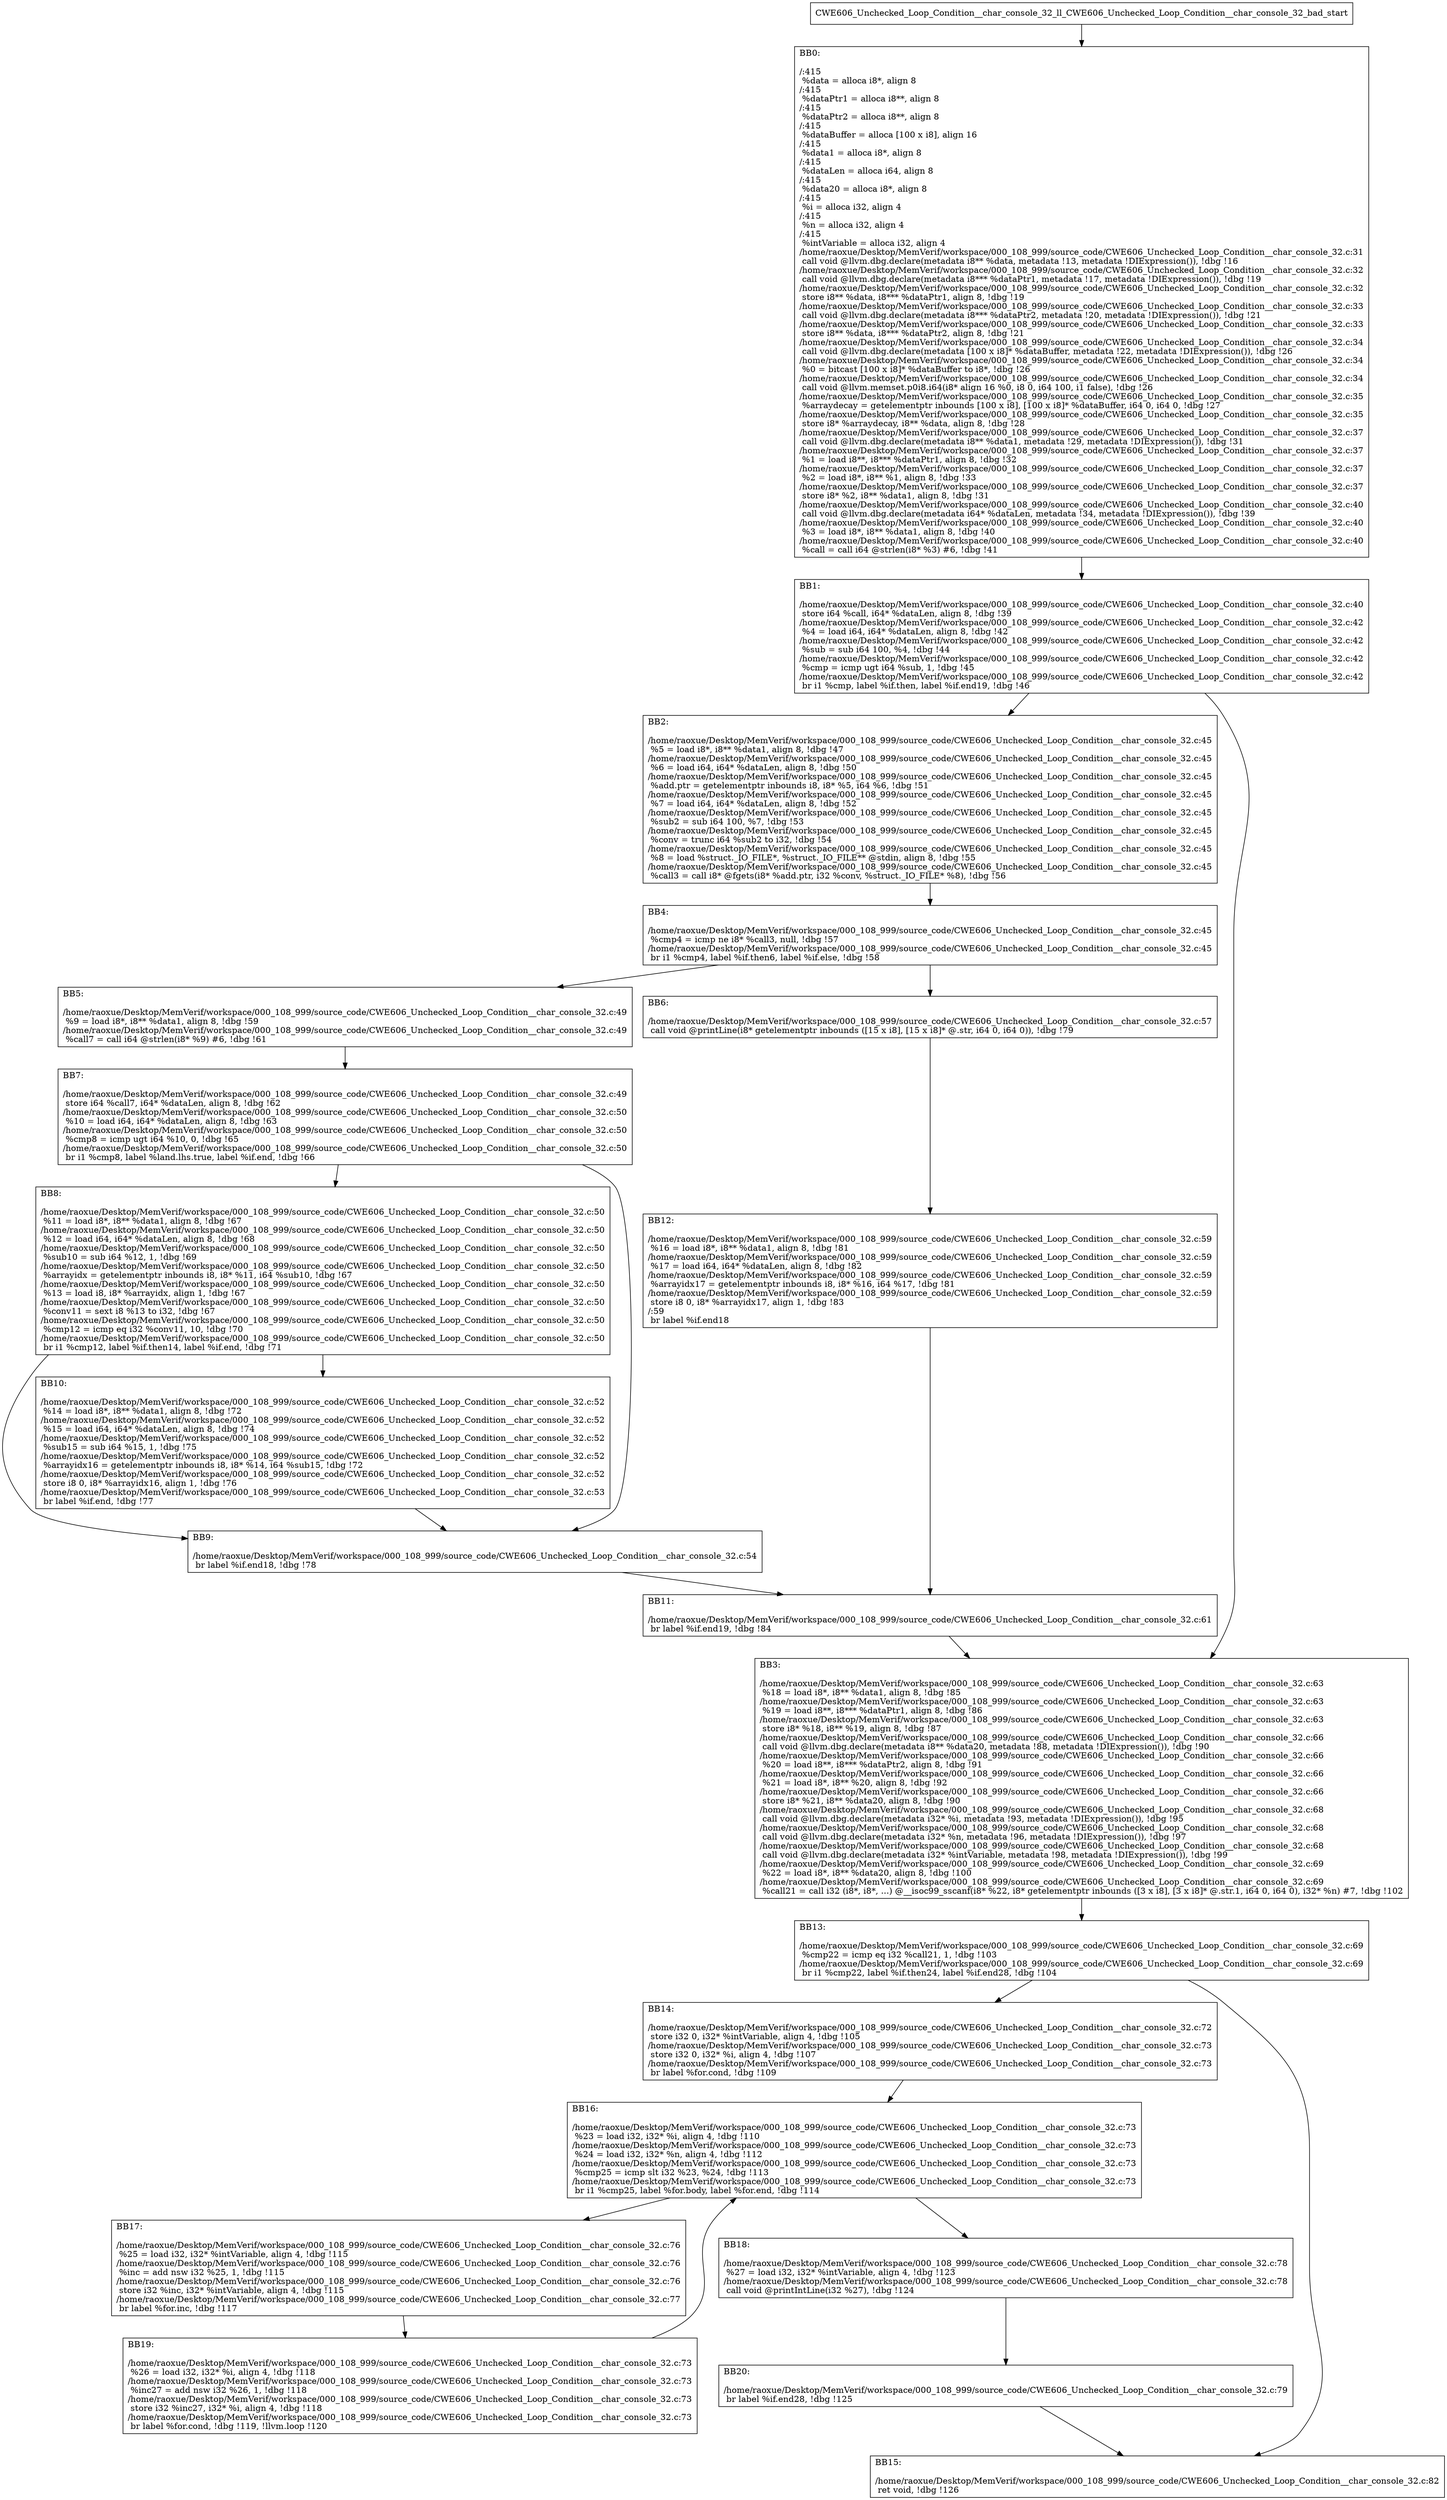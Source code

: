 digraph "CFG for'CWE606_Unchecked_Loop_Condition__char_console_32_ll_CWE606_Unchecked_Loop_Condition__char_console_32_bad' function" {
	BBCWE606_Unchecked_Loop_Condition__char_console_32_ll_CWE606_Unchecked_Loop_Condition__char_console_32_bad_start[shape=record,label="{CWE606_Unchecked_Loop_Condition__char_console_32_ll_CWE606_Unchecked_Loop_Condition__char_console_32_bad_start}"];
	BBCWE606_Unchecked_Loop_Condition__char_console_32_ll_CWE606_Unchecked_Loop_Condition__char_console_32_bad_start-> CWE606_Unchecked_Loop_Condition__char_console_32_ll_CWE606_Unchecked_Loop_Condition__char_console_32_badBB0;
	CWE606_Unchecked_Loop_Condition__char_console_32_ll_CWE606_Unchecked_Loop_Condition__char_console_32_badBB0 [shape=record, label="{BB0:\l\l/:415\l
  %data = alloca i8*, align 8\l
/:415\l
  %dataPtr1 = alloca i8**, align 8\l
/:415\l
  %dataPtr2 = alloca i8**, align 8\l
/:415\l
  %dataBuffer = alloca [100 x i8], align 16\l
/:415\l
  %data1 = alloca i8*, align 8\l
/:415\l
  %dataLen = alloca i64, align 8\l
/:415\l
  %data20 = alloca i8*, align 8\l
/:415\l
  %i = alloca i32, align 4\l
/:415\l
  %n = alloca i32, align 4\l
/:415\l
  %intVariable = alloca i32, align 4\l
/home/raoxue/Desktop/MemVerif/workspace/000_108_999/source_code/CWE606_Unchecked_Loop_Condition__char_console_32.c:31\l
  call void @llvm.dbg.declare(metadata i8** %data, metadata !13, metadata !DIExpression()), !dbg !16\l
/home/raoxue/Desktop/MemVerif/workspace/000_108_999/source_code/CWE606_Unchecked_Loop_Condition__char_console_32.c:32\l
  call void @llvm.dbg.declare(metadata i8*** %dataPtr1, metadata !17, metadata !DIExpression()), !dbg !19\l
/home/raoxue/Desktop/MemVerif/workspace/000_108_999/source_code/CWE606_Unchecked_Loop_Condition__char_console_32.c:32\l
  store i8** %data, i8*** %dataPtr1, align 8, !dbg !19\l
/home/raoxue/Desktop/MemVerif/workspace/000_108_999/source_code/CWE606_Unchecked_Loop_Condition__char_console_32.c:33\l
  call void @llvm.dbg.declare(metadata i8*** %dataPtr2, metadata !20, metadata !DIExpression()), !dbg !21\l
/home/raoxue/Desktop/MemVerif/workspace/000_108_999/source_code/CWE606_Unchecked_Loop_Condition__char_console_32.c:33\l
  store i8** %data, i8*** %dataPtr2, align 8, !dbg !21\l
/home/raoxue/Desktop/MemVerif/workspace/000_108_999/source_code/CWE606_Unchecked_Loop_Condition__char_console_32.c:34\l
  call void @llvm.dbg.declare(metadata [100 x i8]* %dataBuffer, metadata !22, metadata !DIExpression()), !dbg !26\l
/home/raoxue/Desktop/MemVerif/workspace/000_108_999/source_code/CWE606_Unchecked_Loop_Condition__char_console_32.c:34\l
  %0 = bitcast [100 x i8]* %dataBuffer to i8*, !dbg !26\l
/home/raoxue/Desktop/MemVerif/workspace/000_108_999/source_code/CWE606_Unchecked_Loop_Condition__char_console_32.c:34\l
  call void @llvm.memset.p0i8.i64(i8* align 16 %0, i8 0, i64 100, i1 false), !dbg !26\l
/home/raoxue/Desktop/MemVerif/workspace/000_108_999/source_code/CWE606_Unchecked_Loop_Condition__char_console_32.c:35\l
  %arraydecay = getelementptr inbounds [100 x i8], [100 x i8]* %dataBuffer, i64 0, i64 0, !dbg !27\l
/home/raoxue/Desktop/MemVerif/workspace/000_108_999/source_code/CWE606_Unchecked_Loop_Condition__char_console_32.c:35\l
  store i8* %arraydecay, i8** %data, align 8, !dbg !28\l
/home/raoxue/Desktop/MemVerif/workspace/000_108_999/source_code/CWE606_Unchecked_Loop_Condition__char_console_32.c:37\l
  call void @llvm.dbg.declare(metadata i8** %data1, metadata !29, metadata !DIExpression()), !dbg !31\l
/home/raoxue/Desktop/MemVerif/workspace/000_108_999/source_code/CWE606_Unchecked_Loop_Condition__char_console_32.c:37\l
  %1 = load i8**, i8*** %dataPtr1, align 8, !dbg !32\l
/home/raoxue/Desktop/MemVerif/workspace/000_108_999/source_code/CWE606_Unchecked_Loop_Condition__char_console_32.c:37\l
  %2 = load i8*, i8** %1, align 8, !dbg !33\l
/home/raoxue/Desktop/MemVerif/workspace/000_108_999/source_code/CWE606_Unchecked_Loop_Condition__char_console_32.c:37\l
  store i8* %2, i8** %data1, align 8, !dbg !31\l
/home/raoxue/Desktop/MemVerif/workspace/000_108_999/source_code/CWE606_Unchecked_Loop_Condition__char_console_32.c:40\l
  call void @llvm.dbg.declare(metadata i64* %dataLen, metadata !34, metadata !DIExpression()), !dbg !39\l
/home/raoxue/Desktop/MemVerif/workspace/000_108_999/source_code/CWE606_Unchecked_Loop_Condition__char_console_32.c:40\l
  %3 = load i8*, i8** %data1, align 8, !dbg !40\l
/home/raoxue/Desktop/MemVerif/workspace/000_108_999/source_code/CWE606_Unchecked_Loop_Condition__char_console_32.c:40\l
  %call = call i64 @strlen(i8* %3) #6, !dbg !41\l
}"];
	CWE606_Unchecked_Loop_Condition__char_console_32_ll_CWE606_Unchecked_Loop_Condition__char_console_32_badBB0-> CWE606_Unchecked_Loop_Condition__char_console_32_ll_CWE606_Unchecked_Loop_Condition__char_console_32_badBB1;
	CWE606_Unchecked_Loop_Condition__char_console_32_ll_CWE606_Unchecked_Loop_Condition__char_console_32_badBB1 [shape=record, label="{BB1:\l\l/home/raoxue/Desktop/MemVerif/workspace/000_108_999/source_code/CWE606_Unchecked_Loop_Condition__char_console_32.c:40\l
  store i64 %call, i64* %dataLen, align 8, !dbg !39\l
/home/raoxue/Desktop/MemVerif/workspace/000_108_999/source_code/CWE606_Unchecked_Loop_Condition__char_console_32.c:42\l
  %4 = load i64, i64* %dataLen, align 8, !dbg !42\l
/home/raoxue/Desktop/MemVerif/workspace/000_108_999/source_code/CWE606_Unchecked_Loop_Condition__char_console_32.c:42\l
  %sub = sub i64 100, %4, !dbg !44\l
/home/raoxue/Desktop/MemVerif/workspace/000_108_999/source_code/CWE606_Unchecked_Loop_Condition__char_console_32.c:42\l
  %cmp = icmp ugt i64 %sub, 1, !dbg !45\l
/home/raoxue/Desktop/MemVerif/workspace/000_108_999/source_code/CWE606_Unchecked_Loop_Condition__char_console_32.c:42\l
  br i1 %cmp, label %if.then, label %if.end19, !dbg !46\l
}"];
	CWE606_Unchecked_Loop_Condition__char_console_32_ll_CWE606_Unchecked_Loop_Condition__char_console_32_badBB1-> CWE606_Unchecked_Loop_Condition__char_console_32_ll_CWE606_Unchecked_Loop_Condition__char_console_32_badBB2;
	CWE606_Unchecked_Loop_Condition__char_console_32_ll_CWE606_Unchecked_Loop_Condition__char_console_32_badBB1-> CWE606_Unchecked_Loop_Condition__char_console_32_ll_CWE606_Unchecked_Loop_Condition__char_console_32_badBB3;
	CWE606_Unchecked_Loop_Condition__char_console_32_ll_CWE606_Unchecked_Loop_Condition__char_console_32_badBB2 [shape=record, label="{BB2:\l\l/home/raoxue/Desktop/MemVerif/workspace/000_108_999/source_code/CWE606_Unchecked_Loop_Condition__char_console_32.c:45\l
  %5 = load i8*, i8** %data1, align 8, !dbg !47\l
/home/raoxue/Desktop/MemVerif/workspace/000_108_999/source_code/CWE606_Unchecked_Loop_Condition__char_console_32.c:45\l
  %6 = load i64, i64* %dataLen, align 8, !dbg !50\l
/home/raoxue/Desktop/MemVerif/workspace/000_108_999/source_code/CWE606_Unchecked_Loop_Condition__char_console_32.c:45\l
  %add.ptr = getelementptr inbounds i8, i8* %5, i64 %6, !dbg !51\l
/home/raoxue/Desktop/MemVerif/workspace/000_108_999/source_code/CWE606_Unchecked_Loop_Condition__char_console_32.c:45\l
  %7 = load i64, i64* %dataLen, align 8, !dbg !52\l
/home/raoxue/Desktop/MemVerif/workspace/000_108_999/source_code/CWE606_Unchecked_Loop_Condition__char_console_32.c:45\l
  %sub2 = sub i64 100, %7, !dbg !53\l
/home/raoxue/Desktop/MemVerif/workspace/000_108_999/source_code/CWE606_Unchecked_Loop_Condition__char_console_32.c:45\l
  %conv = trunc i64 %sub2 to i32, !dbg !54\l
/home/raoxue/Desktop/MemVerif/workspace/000_108_999/source_code/CWE606_Unchecked_Loop_Condition__char_console_32.c:45\l
  %8 = load %struct._IO_FILE*, %struct._IO_FILE** @stdin, align 8, !dbg !55\l
/home/raoxue/Desktop/MemVerif/workspace/000_108_999/source_code/CWE606_Unchecked_Loop_Condition__char_console_32.c:45\l
  %call3 = call i8* @fgets(i8* %add.ptr, i32 %conv, %struct._IO_FILE* %8), !dbg !56\l
}"];
	CWE606_Unchecked_Loop_Condition__char_console_32_ll_CWE606_Unchecked_Loop_Condition__char_console_32_badBB2-> CWE606_Unchecked_Loop_Condition__char_console_32_ll_CWE606_Unchecked_Loop_Condition__char_console_32_badBB4;
	CWE606_Unchecked_Loop_Condition__char_console_32_ll_CWE606_Unchecked_Loop_Condition__char_console_32_badBB4 [shape=record, label="{BB4:\l\l/home/raoxue/Desktop/MemVerif/workspace/000_108_999/source_code/CWE606_Unchecked_Loop_Condition__char_console_32.c:45\l
  %cmp4 = icmp ne i8* %call3, null, !dbg !57\l
/home/raoxue/Desktop/MemVerif/workspace/000_108_999/source_code/CWE606_Unchecked_Loop_Condition__char_console_32.c:45\l
  br i1 %cmp4, label %if.then6, label %if.else, !dbg !58\l
}"];
	CWE606_Unchecked_Loop_Condition__char_console_32_ll_CWE606_Unchecked_Loop_Condition__char_console_32_badBB4-> CWE606_Unchecked_Loop_Condition__char_console_32_ll_CWE606_Unchecked_Loop_Condition__char_console_32_badBB5;
	CWE606_Unchecked_Loop_Condition__char_console_32_ll_CWE606_Unchecked_Loop_Condition__char_console_32_badBB4-> CWE606_Unchecked_Loop_Condition__char_console_32_ll_CWE606_Unchecked_Loop_Condition__char_console_32_badBB6;
	CWE606_Unchecked_Loop_Condition__char_console_32_ll_CWE606_Unchecked_Loop_Condition__char_console_32_badBB5 [shape=record, label="{BB5:\l\l/home/raoxue/Desktop/MemVerif/workspace/000_108_999/source_code/CWE606_Unchecked_Loop_Condition__char_console_32.c:49\l
  %9 = load i8*, i8** %data1, align 8, !dbg !59\l
/home/raoxue/Desktop/MemVerif/workspace/000_108_999/source_code/CWE606_Unchecked_Loop_Condition__char_console_32.c:49\l
  %call7 = call i64 @strlen(i8* %9) #6, !dbg !61\l
}"];
	CWE606_Unchecked_Loop_Condition__char_console_32_ll_CWE606_Unchecked_Loop_Condition__char_console_32_badBB5-> CWE606_Unchecked_Loop_Condition__char_console_32_ll_CWE606_Unchecked_Loop_Condition__char_console_32_badBB7;
	CWE606_Unchecked_Loop_Condition__char_console_32_ll_CWE606_Unchecked_Loop_Condition__char_console_32_badBB7 [shape=record, label="{BB7:\l\l/home/raoxue/Desktop/MemVerif/workspace/000_108_999/source_code/CWE606_Unchecked_Loop_Condition__char_console_32.c:49\l
  store i64 %call7, i64* %dataLen, align 8, !dbg !62\l
/home/raoxue/Desktop/MemVerif/workspace/000_108_999/source_code/CWE606_Unchecked_Loop_Condition__char_console_32.c:50\l
  %10 = load i64, i64* %dataLen, align 8, !dbg !63\l
/home/raoxue/Desktop/MemVerif/workspace/000_108_999/source_code/CWE606_Unchecked_Loop_Condition__char_console_32.c:50\l
  %cmp8 = icmp ugt i64 %10, 0, !dbg !65\l
/home/raoxue/Desktop/MemVerif/workspace/000_108_999/source_code/CWE606_Unchecked_Loop_Condition__char_console_32.c:50\l
  br i1 %cmp8, label %land.lhs.true, label %if.end, !dbg !66\l
}"];
	CWE606_Unchecked_Loop_Condition__char_console_32_ll_CWE606_Unchecked_Loop_Condition__char_console_32_badBB7-> CWE606_Unchecked_Loop_Condition__char_console_32_ll_CWE606_Unchecked_Loop_Condition__char_console_32_badBB8;
	CWE606_Unchecked_Loop_Condition__char_console_32_ll_CWE606_Unchecked_Loop_Condition__char_console_32_badBB7-> CWE606_Unchecked_Loop_Condition__char_console_32_ll_CWE606_Unchecked_Loop_Condition__char_console_32_badBB9;
	CWE606_Unchecked_Loop_Condition__char_console_32_ll_CWE606_Unchecked_Loop_Condition__char_console_32_badBB8 [shape=record, label="{BB8:\l\l/home/raoxue/Desktop/MemVerif/workspace/000_108_999/source_code/CWE606_Unchecked_Loop_Condition__char_console_32.c:50\l
  %11 = load i8*, i8** %data1, align 8, !dbg !67\l
/home/raoxue/Desktop/MemVerif/workspace/000_108_999/source_code/CWE606_Unchecked_Loop_Condition__char_console_32.c:50\l
  %12 = load i64, i64* %dataLen, align 8, !dbg !68\l
/home/raoxue/Desktop/MemVerif/workspace/000_108_999/source_code/CWE606_Unchecked_Loop_Condition__char_console_32.c:50\l
  %sub10 = sub i64 %12, 1, !dbg !69\l
/home/raoxue/Desktop/MemVerif/workspace/000_108_999/source_code/CWE606_Unchecked_Loop_Condition__char_console_32.c:50\l
  %arrayidx = getelementptr inbounds i8, i8* %11, i64 %sub10, !dbg !67\l
/home/raoxue/Desktop/MemVerif/workspace/000_108_999/source_code/CWE606_Unchecked_Loop_Condition__char_console_32.c:50\l
  %13 = load i8, i8* %arrayidx, align 1, !dbg !67\l
/home/raoxue/Desktop/MemVerif/workspace/000_108_999/source_code/CWE606_Unchecked_Loop_Condition__char_console_32.c:50\l
  %conv11 = sext i8 %13 to i32, !dbg !67\l
/home/raoxue/Desktop/MemVerif/workspace/000_108_999/source_code/CWE606_Unchecked_Loop_Condition__char_console_32.c:50\l
  %cmp12 = icmp eq i32 %conv11, 10, !dbg !70\l
/home/raoxue/Desktop/MemVerif/workspace/000_108_999/source_code/CWE606_Unchecked_Loop_Condition__char_console_32.c:50\l
  br i1 %cmp12, label %if.then14, label %if.end, !dbg !71\l
}"];
	CWE606_Unchecked_Loop_Condition__char_console_32_ll_CWE606_Unchecked_Loop_Condition__char_console_32_badBB8-> CWE606_Unchecked_Loop_Condition__char_console_32_ll_CWE606_Unchecked_Loop_Condition__char_console_32_badBB10;
	CWE606_Unchecked_Loop_Condition__char_console_32_ll_CWE606_Unchecked_Loop_Condition__char_console_32_badBB8-> CWE606_Unchecked_Loop_Condition__char_console_32_ll_CWE606_Unchecked_Loop_Condition__char_console_32_badBB9;
	CWE606_Unchecked_Loop_Condition__char_console_32_ll_CWE606_Unchecked_Loop_Condition__char_console_32_badBB10 [shape=record, label="{BB10:\l\l/home/raoxue/Desktop/MemVerif/workspace/000_108_999/source_code/CWE606_Unchecked_Loop_Condition__char_console_32.c:52\l
  %14 = load i8*, i8** %data1, align 8, !dbg !72\l
/home/raoxue/Desktop/MemVerif/workspace/000_108_999/source_code/CWE606_Unchecked_Loop_Condition__char_console_32.c:52\l
  %15 = load i64, i64* %dataLen, align 8, !dbg !74\l
/home/raoxue/Desktop/MemVerif/workspace/000_108_999/source_code/CWE606_Unchecked_Loop_Condition__char_console_32.c:52\l
  %sub15 = sub i64 %15, 1, !dbg !75\l
/home/raoxue/Desktop/MemVerif/workspace/000_108_999/source_code/CWE606_Unchecked_Loop_Condition__char_console_32.c:52\l
  %arrayidx16 = getelementptr inbounds i8, i8* %14, i64 %sub15, !dbg !72\l
/home/raoxue/Desktop/MemVerif/workspace/000_108_999/source_code/CWE606_Unchecked_Loop_Condition__char_console_32.c:52\l
  store i8 0, i8* %arrayidx16, align 1, !dbg !76\l
/home/raoxue/Desktop/MemVerif/workspace/000_108_999/source_code/CWE606_Unchecked_Loop_Condition__char_console_32.c:53\l
  br label %if.end, !dbg !77\l
}"];
	CWE606_Unchecked_Loop_Condition__char_console_32_ll_CWE606_Unchecked_Loop_Condition__char_console_32_badBB10-> CWE606_Unchecked_Loop_Condition__char_console_32_ll_CWE606_Unchecked_Loop_Condition__char_console_32_badBB9;
	CWE606_Unchecked_Loop_Condition__char_console_32_ll_CWE606_Unchecked_Loop_Condition__char_console_32_badBB9 [shape=record, label="{BB9:\l\l/home/raoxue/Desktop/MemVerif/workspace/000_108_999/source_code/CWE606_Unchecked_Loop_Condition__char_console_32.c:54\l
  br label %if.end18, !dbg !78\l
}"];
	CWE606_Unchecked_Loop_Condition__char_console_32_ll_CWE606_Unchecked_Loop_Condition__char_console_32_badBB9-> CWE606_Unchecked_Loop_Condition__char_console_32_ll_CWE606_Unchecked_Loop_Condition__char_console_32_badBB11;
	CWE606_Unchecked_Loop_Condition__char_console_32_ll_CWE606_Unchecked_Loop_Condition__char_console_32_badBB6 [shape=record, label="{BB6:\l\l/home/raoxue/Desktop/MemVerif/workspace/000_108_999/source_code/CWE606_Unchecked_Loop_Condition__char_console_32.c:57\l
  call void @printLine(i8* getelementptr inbounds ([15 x i8], [15 x i8]* @.str, i64 0, i64 0)), !dbg !79\l
}"];
	CWE606_Unchecked_Loop_Condition__char_console_32_ll_CWE606_Unchecked_Loop_Condition__char_console_32_badBB6-> CWE606_Unchecked_Loop_Condition__char_console_32_ll_CWE606_Unchecked_Loop_Condition__char_console_32_badBB12;
	CWE606_Unchecked_Loop_Condition__char_console_32_ll_CWE606_Unchecked_Loop_Condition__char_console_32_badBB12 [shape=record, label="{BB12:\l\l/home/raoxue/Desktop/MemVerif/workspace/000_108_999/source_code/CWE606_Unchecked_Loop_Condition__char_console_32.c:59\l
  %16 = load i8*, i8** %data1, align 8, !dbg !81\l
/home/raoxue/Desktop/MemVerif/workspace/000_108_999/source_code/CWE606_Unchecked_Loop_Condition__char_console_32.c:59\l
  %17 = load i64, i64* %dataLen, align 8, !dbg !82\l
/home/raoxue/Desktop/MemVerif/workspace/000_108_999/source_code/CWE606_Unchecked_Loop_Condition__char_console_32.c:59\l
  %arrayidx17 = getelementptr inbounds i8, i8* %16, i64 %17, !dbg !81\l
/home/raoxue/Desktop/MemVerif/workspace/000_108_999/source_code/CWE606_Unchecked_Loop_Condition__char_console_32.c:59\l
  store i8 0, i8* %arrayidx17, align 1, !dbg !83\l
/:59\l
  br label %if.end18\l
}"];
	CWE606_Unchecked_Loop_Condition__char_console_32_ll_CWE606_Unchecked_Loop_Condition__char_console_32_badBB12-> CWE606_Unchecked_Loop_Condition__char_console_32_ll_CWE606_Unchecked_Loop_Condition__char_console_32_badBB11;
	CWE606_Unchecked_Loop_Condition__char_console_32_ll_CWE606_Unchecked_Loop_Condition__char_console_32_badBB11 [shape=record, label="{BB11:\l\l/home/raoxue/Desktop/MemVerif/workspace/000_108_999/source_code/CWE606_Unchecked_Loop_Condition__char_console_32.c:61\l
  br label %if.end19, !dbg !84\l
}"];
	CWE606_Unchecked_Loop_Condition__char_console_32_ll_CWE606_Unchecked_Loop_Condition__char_console_32_badBB11-> CWE606_Unchecked_Loop_Condition__char_console_32_ll_CWE606_Unchecked_Loop_Condition__char_console_32_badBB3;
	CWE606_Unchecked_Loop_Condition__char_console_32_ll_CWE606_Unchecked_Loop_Condition__char_console_32_badBB3 [shape=record, label="{BB3:\l\l/home/raoxue/Desktop/MemVerif/workspace/000_108_999/source_code/CWE606_Unchecked_Loop_Condition__char_console_32.c:63\l
  %18 = load i8*, i8** %data1, align 8, !dbg !85\l
/home/raoxue/Desktop/MemVerif/workspace/000_108_999/source_code/CWE606_Unchecked_Loop_Condition__char_console_32.c:63\l
  %19 = load i8**, i8*** %dataPtr1, align 8, !dbg !86\l
/home/raoxue/Desktop/MemVerif/workspace/000_108_999/source_code/CWE606_Unchecked_Loop_Condition__char_console_32.c:63\l
  store i8* %18, i8** %19, align 8, !dbg !87\l
/home/raoxue/Desktop/MemVerif/workspace/000_108_999/source_code/CWE606_Unchecked_Loop_Condition__char_console_32.c:66\l
  call void @llvm.dbg.declare(metadata i8** %data20, metadata !88, metadata !DIExpression()), !dbg !90\l
/home/raoxue/Desktop/MemVerif/workspace/000_108_999/source_code/CWE606_Unchecked_Loop_Condition__char_console_32.c:66\l
  %20 = load i8**, i8*** %dataPtr2, align 8, !dbg !91\l
/home/raoxue/Desktop/MemVerif/workspace/000_108_999/source_code/CWE606_Unchecked_Loop_Condition__char_console_32.c:66\l
  %21 = load i8*, i8** %20, align 8, !dbg !92\l
/home/raoxue/Desktop/MemVerif/workspace/000_108_999/source_code/CWE606_Unchecked_Loop_Condition__char_console_32.c:66\l
  store i8* %21, i8** %data20, align 8, !dbg !90\l
/home/raoxue/Desktop/MemVerif/workspace/000_108_999/source_code/CWE606_Unchecked_Loop_Condition__char_console_32.c:68\l
  call void @llvm.dbg.declare(metadata i32* %i, metadata !93, metadata !DIExpression()), !dbg !95\l
/home/raoxue/Desktop/MemVerif/workspace/000_108_999/source_code/CWE606_Unchecked_Loop_Condition__char_console_32.c:68\l
  call void @llvm.dbg.declare(metadata i32* %n, metadata !96, metadata !DIExpression()), !dbg !97\l
/home/raoxue/Desktop/MemVerif/workspace/000_108_999/source_code/CWE606_Unchecked_Loop_Condition__char_console_32.c:68\l
  call void @llvm.dbg.declare(metadata i32* %intVariable, metadata !98, metadata !DIExpression()), !dbg !99\l
/home/raoxue/Desktop/MemVerif/workspace/000_108_999/source_code/CWE606_Unchecked_Loop_Condition__char_console_32.c:69\l
  %22 = load i8*, i8** %data20, align 8, !dbg !100\l
/home/raoxue/Desktop/MemVerif/workspace/000_108_999/source_code/CWE606_Unchecked_Loop_Condition__char_console_32.c:69\l
  %call21 = call i32 (i8*, i8*, ...) @__isoc99_sscanf(i8* %22, i8* getelementptr inbounds ([3 x i8], [3 x i8]* @.str.1, i64 0, i64 0), i32* %n) #7, !dbg !102\l
}"];
	CWE606_Unchecked_Loop_Condition__char_console_32_ll_CWE606_Unchecked_Loop_Condition__char_console_32_badBB3-> CWE606_Unchecked_Loop_Condition__char_console_32_ll_CWE606_Unchecked_Loop_Condition__char_console_32_badBB13;
	CWE606_Unchecked_Loop_Condition__char_console_32_ll_CWE606_Unchecked_Loop_Condition__char_console_32_badBB13 [shape=record, label="{BB13:\l\l/home/raoxue/Desktop/MemVerif/workspace/000_108_999/source_code/CWE606_Unchecked_Loop_Condition__char_console_32.c:69\l
  %cmp22 = icmp eq i32 %call21, 1, !dbg !103\l
/home/raoxue/Desktop/MemVerif/workspace/000_108_999/source_code/CWE606_Unchecked_Loop_Condition__char_console_32.c:69\l
  br i1 %cmp22, label %if.then24, label %if.end28, !dbg !104\l
}"];
	CWE606_Unchecked_Loop_Condition__char_console_32_ll_CWE606_Unchecked_Loop_Condition__char_console_32_badBB13-> CWE606_Unchecked_Loop_Condition__char_console_32_ll_CWE606_Unchecked_Loop_Condition__char_console_32_badBB14;
	CWE606_Unchecked_Loop_Condition__char_console_32_ll_CWE606_Unchecked_Loop_Condition__char_console_32_badBB13-> CWE606_Unchecked_Loop_Condition__char_console_32_ll_CWE606_Unchecked_Loop_Condition__char_console_32_badBB15;
	CWE606_Unchecked_Loop_Condition__char_console_32_ll_CWE606_Unchecked_Loop_Condition__char_console_32_badBB14 [shape=record, label="{BB14:\l\l/home/raoxue/Desktop/MemVerif/workspace/000_108_999/source_code/CWE606_Unchecked_Loop_Condition__char_console_32.c:72\l
  store i32 0, i32* %intVariable, align 4, !dbg !105\l
/home/raoxue/Desktop/MemVerif/workspace/000_108_999/source_code/CWE606_Unchecked_Loop_Condition__char_console_32.c:73\l
  store i32 0, i32* %i, align 4, !dbg !107\l
/home/raoxue/Desktop/MemVerif/workspace/000_108_999/source_code/CWE606_Unchecked_Loop_Condition__char_console_32.c:73\l
  br label %for.cond, !dbg !109\l
}"];
	CWE606_Unchecked_Loop_Condition__char_console_32_ll_CWE606_Unchecked_Loop_Condition__char_console_32_badBB14-> CWE606_Unchecked_Loop_Condition__char_console_32_ll_CWE606_Unchecked_Loop_Condition__char_console_32_badBB16;
	CWE606_Unchecked_Loop_Condition__char_console_32_ll_CWE606_Unchecked_Loop_Condition__char_console_32_badBB16 [shape=record, label="{BB16:\l\l/home/raoxue/Desktop/MemVerif/workspace/000_108_999/source_code/CWE606_Unchecked_Loop_Condition__char_console_32.c:73\l
  %23 = load i32, i32* %i, align 4, !dbg !110\l
/home/raoxue/Desktop/MemVerif/workspace/000_108_999/source_code/CWE606_Unchecked_Loop_Condition__char_console_32.c:73\l
  %24 = load i32, i32* %n, align 4, !dbg !112\l
/home/raoxue/Desktop/MemVerif/workspace/000_108_999/source_code/CWE606_Unchecked_Loop_Condition__char_console_32.c:73\l
  %cmp25 = icmp slt i32 %23, %24, !dbg !113\l
/home/raoxue/Desktop/MemVerif/workspace/000_108_999/source_code/CWE606_Unchecked_Loop_Condition__char_console_32.c:73\l
  br i1 %cmp25, label %for.body, label %for.end, !dbg !114\l
}"];
	CWE606_Unchecked_Loop_Condition__char_console_32_ll_CWE606_Unchecked_Loop_Condition__char_console_32_badBB16-> CWE606_Unchecked_Loop_Condition__char_console_32_ll_CWE606_Unchecked_Loop_Condition__char_console_32_badBB17;
	CWE606_Unchecked_Loop_Condition__char_console_32_ll_CWE606_Unchecked_Loop_Condition__char_console_32_badBB16-> CWE606_Unchecked_Loop_Condition__char_console_32_ll_CWE606_Unchecked_Loop_Condition__char_console_32_badBB18;
	CWE606_Unchecked_Loop_Condition__char_console_32_ll_CWE606_Unchecked_Loop_Condition__char_console_32_badBB17 [shape=record, label="{BB17:\l\l/home/raoxue/Desktop/MemVerif/workspace/000_108_999/source_code/CWE606_Unchecked_Loop_Condition__char_console_32.c:76\l
  %25 = load i32, i32* %intVariable, align 4, !dbg !115\l
/home/raoxue/Desktop/MemVerif/workspace/000_108_999/source_code/CWE606_Unchecked_Loop_Condition__char_console_32.c:76\l
  %inc = add nsw i32 %25, 1, !dbg !115\l
/home/raoxue/Desktop/MemVerif/workspace/000_108_999/source_code/CWE606_Unchecked_Loop_Condition__char_console_32.c:76\l
  store i32 %inc, i32* %intVariable, align 4, !dbg !115\l
/home/raoxue/Desktop/MemVerif/workspace/000_108_999/source_code/CWE606_Unchecked_Loop_Condition__char_console_32.c:77\l
  br label %for.inc, !dbg !117\l
}"];
	CWE606_Unchecked_Loop_Condition__char_console_32_ll_CWE606_Unchecked_Loop_Condition__char_console_32_badBB17-> CWE606_Unchecked_Loop_Condition__char_console_32_ll_CWE606_Unchecked_Loop_Condition__char_console_32_badBB19;
	CWE606_Unchecked_Loop_Condition__char_console_32_ll_CWE606_Unchecked_Loop_Condition__char_console_32_badBB19 [shape=record, label="{BB19:\l\l/home/raoxue/Desktop/MemVerif/workspace/000_108_999/source_code/CWE606_Unchecked_Loop_Condition__char_console_32.c:73\l
  %26 = load i32, i32* %i, align 4, !dbg !118\l
/home/raoxue/Desktop/MemVerif/workspace/000_108_999/source_code/CWE606_Unchecked_Loop_Condition__char_console_32.c:73\l
  %inc27 = add nsw i32 %26, 1, !dbg !118\l
/home/raoxue/Desktop/MemVerif/workspace/000_108_999/source_code/CWE606_Unchecked_Loop_Condition__char_console_32.c:73\l
  store i32 %inc27, i32* %i, align 4, !dbg !118\l
/home/raoxue/Desktop/MemVerif/workspace/000_108_999/source_code/CWE606_Unchecked_Loop_Condition__char_console_32.c:73\l
  br label %for.cond, !dbg !119, !llvm.loop !120\l
}"];
	CWE606_Unchecked_Loop_Condition__char_console_32_ll_CWE606_Unchecked_Loop_Condition__char_console_32_badBB19-> CWE606_Unchecked_Loop_Condition__char_console_32_ll_CWE606_Unchecked_Loop_Condition__char_console_32_badBB16;
	CWE606_Unchecked_Loop_Condition__char_console_32_ll_CWE606_Unchecked_Loop_Condition__char_console_32_badBB18 [shape=record, label="{BB18:\l\l/home/raoxue/Desktop/MemVerif/workspace/000_108_999/source_code/CWE606_Unchecked_Loop_Condition__char_console_32.c:78\l
  %27 = load i32, i32* %intVariable, align 4, !dbg !123\l
/home/raoxue/Desktop/MemVerif/workspace/000_108_999/source_code/CWE606_Unchecked_Loop_Condition__char_console_32.c:78\l
  call void @printIntLine(i32 %27), !dbg !124\l
}"];
	CWE606_Unchecked_Loop_Condition__char_console_32_ll_CWE606_Unchecked_Loop_Condition__char_console_32_badBB18-> CWE606_Unchecked_Loop_Condition__char_console_32_ll_CWE606_Unchecked_Loop_Condition__char_console_32_badBB20;
	CWE606_Unchecked_Loop_Condition__char_console_32_ll_CWE606_Unchecked_Loop_Condition__char_console_32_badBB20 [shape=record, label="{BB20:\l\l/home/raoxue/Desktop/MemVerif/workspace/000_108_999/source_code/CWE606_Unchecked_Loop_Condition__char_console_32.c:79\l
  br label %if.end28, !dbg !125\l
}"];
	CWE606_Unchecked_Loop_Condition__char_console_32_ll_CWE606_Unchecked_Loop_Condition__char_console_32_badBB20-> CWE606_Unchecked_Loop_Condition__char_console_32_ll_CWE606_Unchecked_Loop_Condition__char_console_32_badBB15;
	CWE606_Unchecked_Loop_Condition__char_console_32_ll_CWE606_Unchecked_Loop_Condition__char_console_32_badBB15 [shape=record, label="{BB15:\l\l/home/raoxue/Desktop/MemVerif/workspace/000_108_999/source_code/CWE606_Unchecked_Loop_Condition__char_console_32.c:82\l
  ret void, !dbg !126\l
}"];
}
